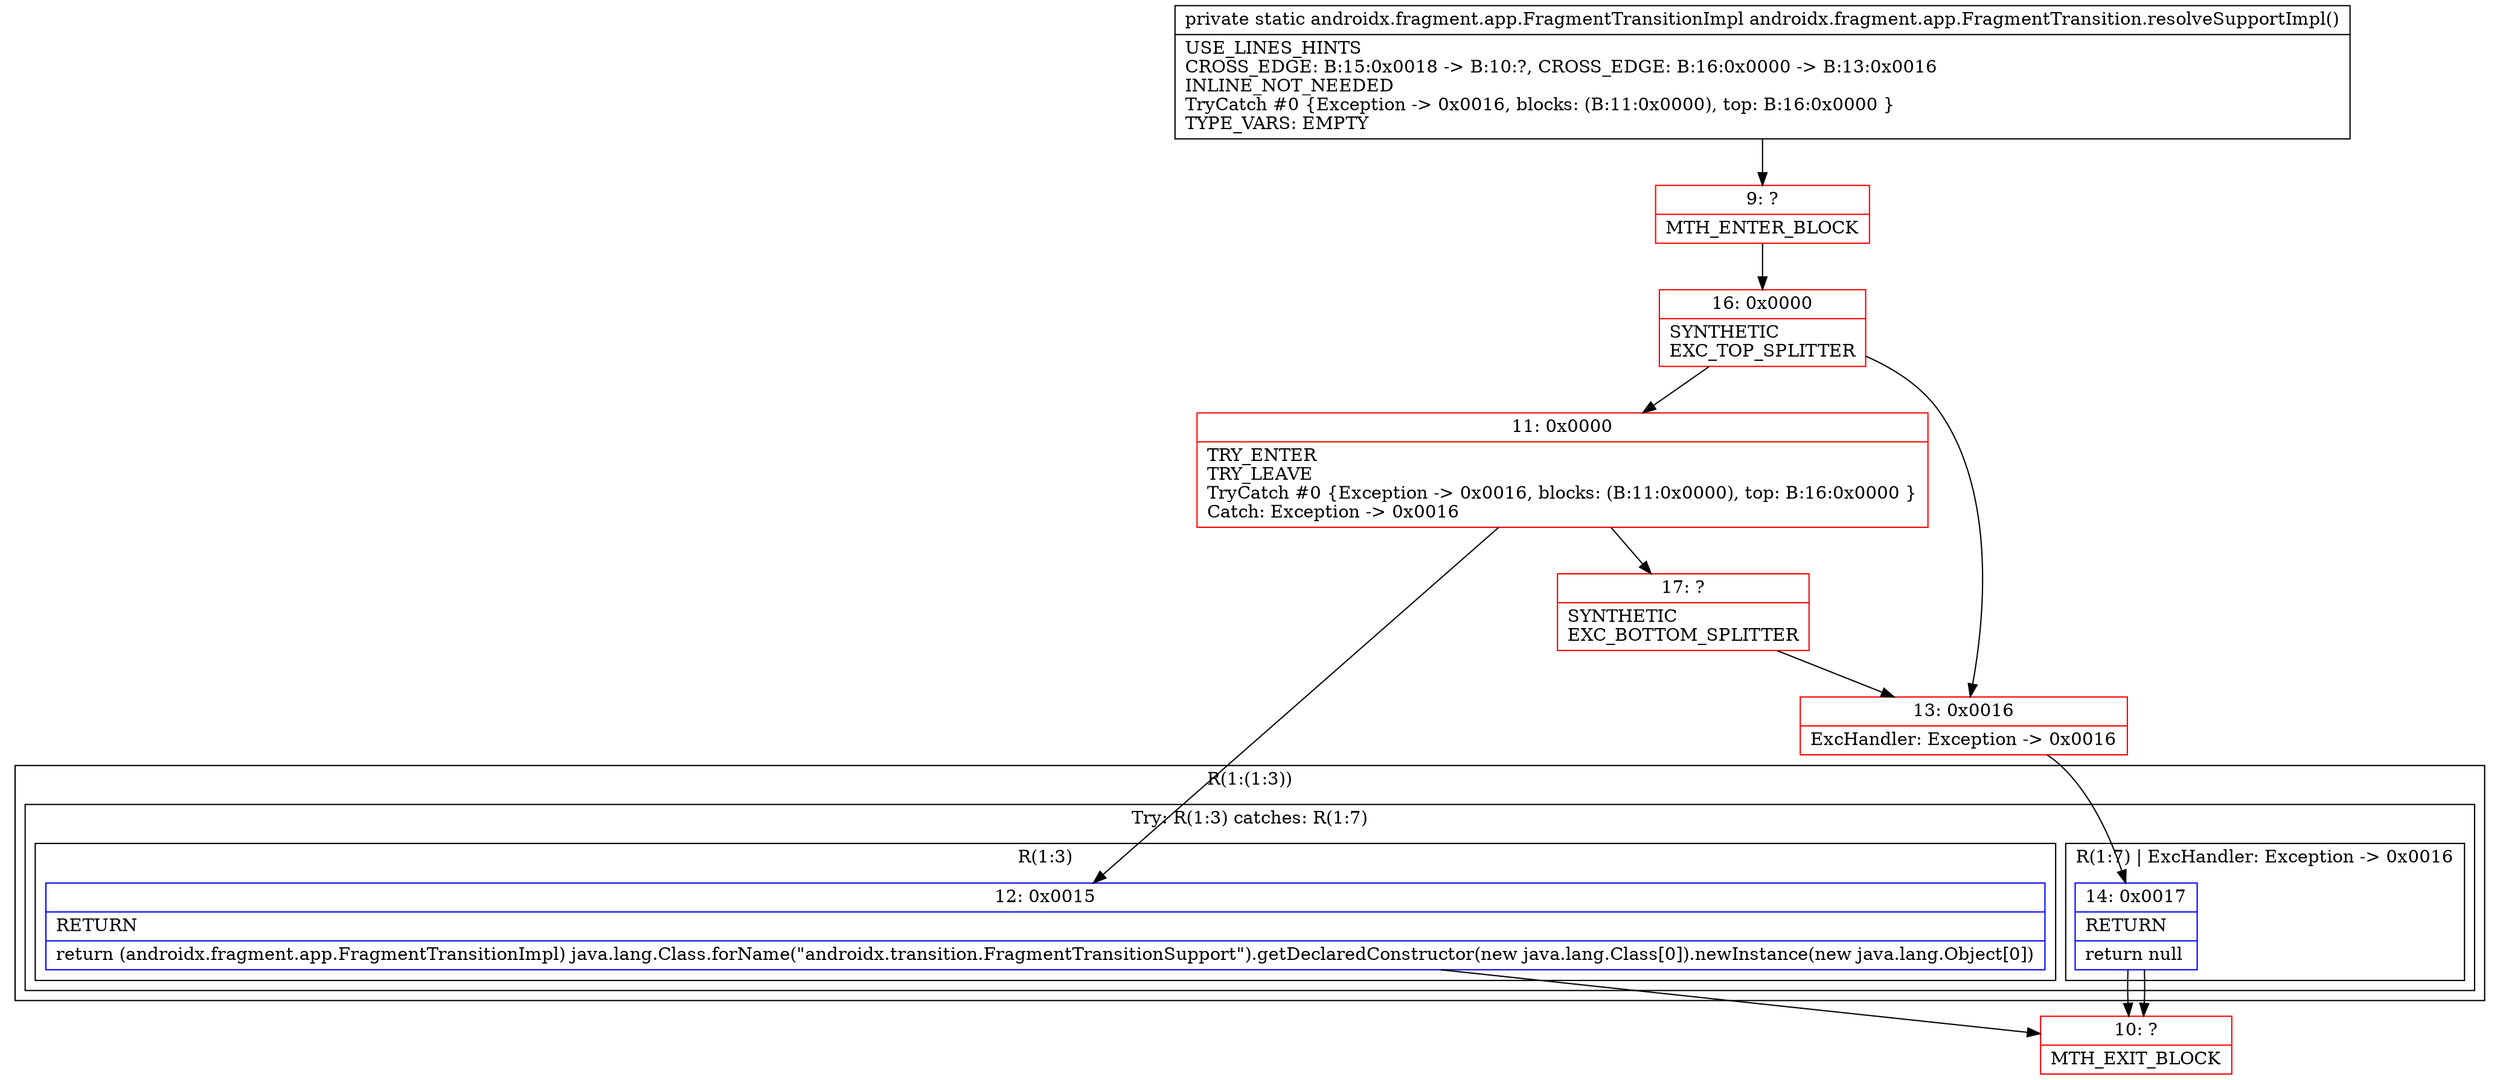 digraph "CFG forandroidx.fragment.app.FragmentTransition.resolveSupportImpl()Landroidx\/fragment\/app\/FragmentTransitionImpl;" {
subgraph cluster_Region_402742400 {
label = "R(1:(1:3))";
node [shape=record,color=blue];
subgraph cluster_TryCatchRegion_451985427 {
label = "Try: R(1:3) catches: R(1:7)";
node [shape=record,color=blue];
subgraph cluster_Region_1587399871 {
label = "R(1:3)";
node [shape=record,color=blue];
Node_12 [shape=record,label="{12\:\ 0x0015|RETURN\l|return (androidx.fragment.app.FragmentTransitionImpl) java.lang.Class.forName(\"androidx.transition.FragmentTransitionSupport\").getDeclaredConstructor(new java.lang.Class[0]).newInstance(new java.lang.Object[0])\l}"];
}
subgraph cluster_Region_304008676 {
label = "R(1:7) | ExcHandler: Exception \-\> 0x0016\l";
node [shape=record,color=blue];
Node_14 [shape=record,label="{14\:\ 0x0017|RETURN\l|return null\l}"];
}
}
}
subgraph cluster_Region_304008676 {
label = "R(1:7) | ExcHandler: Exception \-\> 0x0016\l";
node [shape=record,color=blue];
Node_14 [shape=record,label="{14\:\ 0x0017|RETURN\l|return null\l}"];
}
Node_9 [shape=record,color=red,label="{9\:\ ?|MTH_ENTER_BLOCK\l}"];
Node_16 [shape=record,color=red,label="{16\:\ 0x0000|SYNTHETIC\lEXC_TOP_SPLITTER\l}"];
Node_11 [shape=record,color=red,label="{11\:\ 0x0000|TRY_ENTER\lTRY_LEAVE\lTryCatch #0 \{Exception \-\> 0x0016, blocks: (B:11:0x0000), top: B:16:0x0000 \}\lCatch: Exception \-\> 0x0016\l}"];
Node_10 [shape=record,color=red,label="{10\:\ ?|MTH_EXIT_BLOCK\l}"];
Node_17 [shape=record,color=red,label="{17\:\ ?|SYNTHETIC\lEXC_BOTTOM_SPLITTER\l}"];
Node_13 [shape=record,color=red,label="{13\:\ 0x0016|ExcHandler: Exception \-\> 0x0016\l}"];
MethodNode[shape=record,label="{private static androidx.fragment.app.FragmentTransitionImpl androidx.fragment.app.FragmentTransition.resolveSupportImpl()  | USE_LINES_HINTS\lCROSS_EDGE: B:15:0x0018 \-\> B:10:?, CROSS_EDGE: B:16:0x0000 \-\> B:13:0x0016\lINLINE_NOT_NEEDED\lTryCatch #0 \{Exception \-\> 0x0016, blocks: (B:11:0x0000), top: B:16:0x0000 \}\lTYPE_VARS: EMPTY\l}"];
MethodNode -> Node_9;Node_12 -> Node_10;
Node_14 -> Node_10;
Node_14 -> Node_10;
Node_9 -> Node_16;
Node_16 -> Node_11;
Node_16 -> Node_13;
Node_11 -> Node_12;
Node_11 -> Node_17;
Node_17 -> Node_13;
Node_13 -> Node_14;
}

